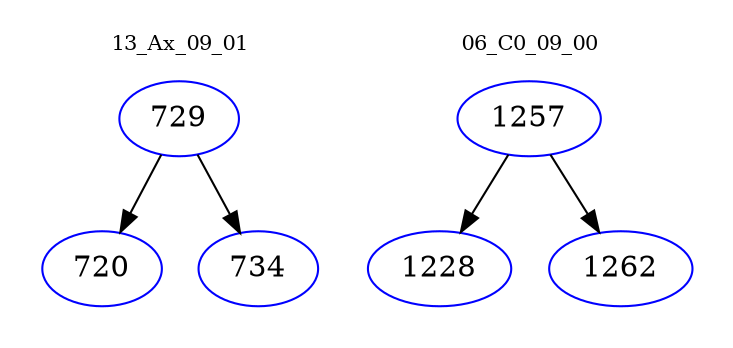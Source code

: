 digraph{
subgraph cluster_0 {
color = white
label = "13_Ax_09_01";
fontsize=10;
T0_729 [label="729", color="blue"]
T0_729 -> T0_720 [color="black"]
T0_720 [label="720", color="blue"]
T0_729 -> T0_734 [color="black"]
T0_734 [label="734", color="blue"]
}
subgraph cluster_1 {
color = white
label = "06_C0_09_00";
fontsize=10;
T1_1257 [label="1257", color="blue"]
T1_1257 -> T1_1228 [color="black"]
T1_1228 [label="1228", color="blue"]
T1_1257 -> T1_1262 [color="black"]
T1_1262 [label="1262", color="blue"]
}
}
